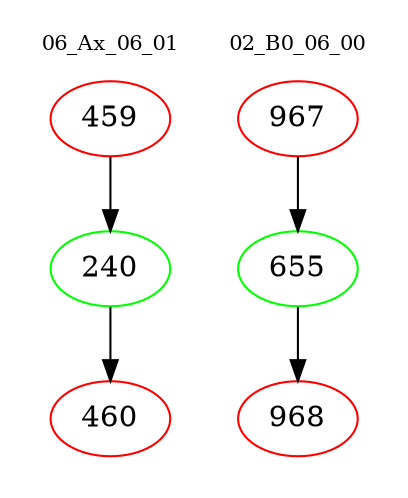 digraph{
subgraph cluster_0 {
color = white
label = "06_Ax_06_01";
fontsize=10;
T0_459 [label="459", color="red"]
T0_459 -> T0_240 [color="black"]
T0_240 [label="240", color="green"]
T0_240 -> T0_460 [color="black"]
T0_460 [label="460", color="red"]
}
subgraph cluster_1 {
color = white
label = "02_B0_06_00";
fontsize=10;
T1_967 [label="967", color="red"]
T1_967 -> T1_655 [color="black"]
T1_655 [label="655", color="green"]
T1_655 -> T1_968 [color="black"]
T1_968 [label="968", color="red"]
}
}
